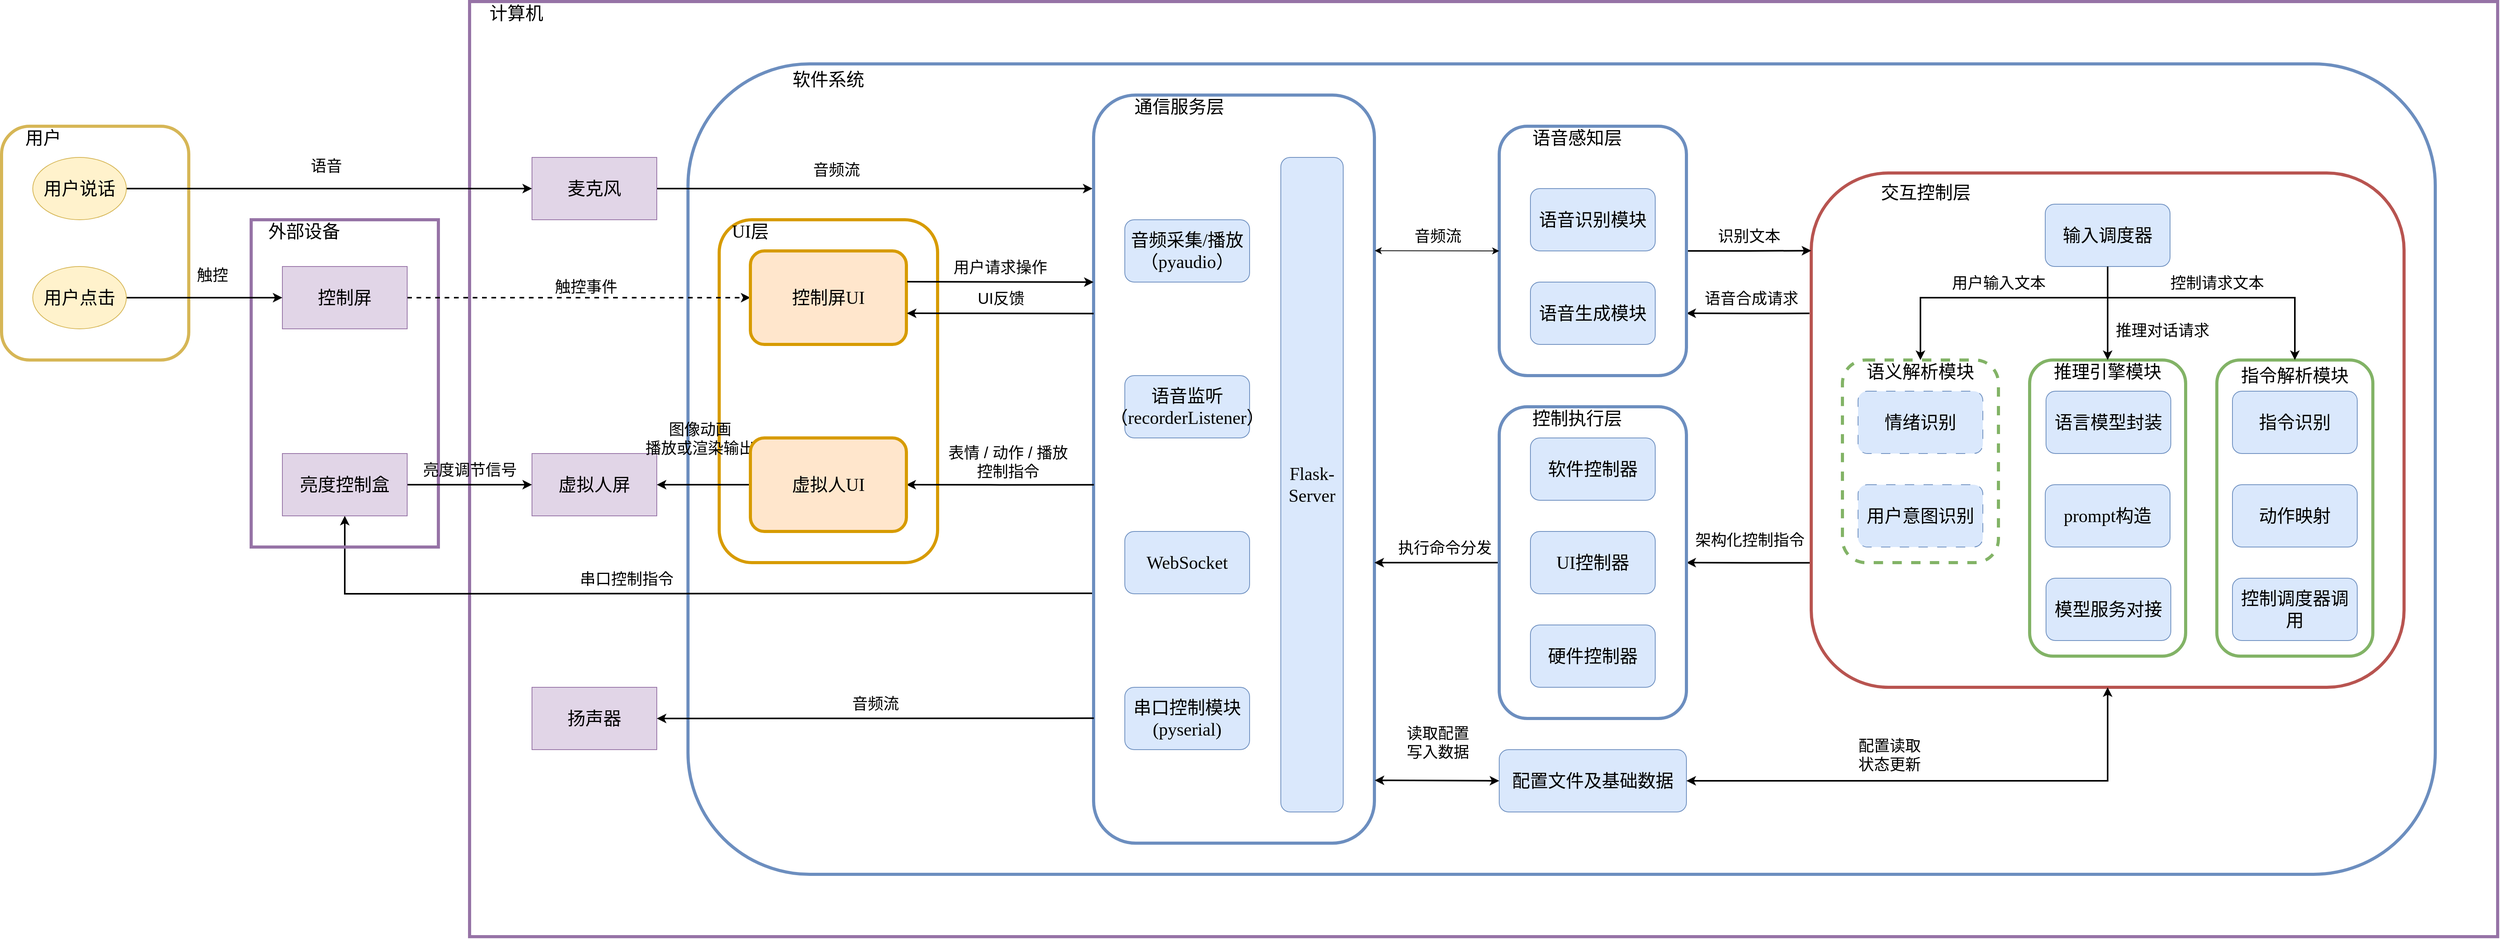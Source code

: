 <mxfile version="27.0.1">
  <diagram name="第 1 页" id="I95JbXtNGWgH5xwKB5yV">
    <mxGraphModel dx="5082" dy="1970" grid="1" gridSize="10" guides="1" tooltips="1" connect="1" arrows="1" fold="1" page="1" pageScale="1" pageWidth="827" pageHeight="1169" math="0" shadow="0">
      <root>
        <mxCell id="0" />
        <mxCell id="1" parent="0" />
        <mxCell id="fTQGhy_KuE080tfiFoKc-117" value="" style="rounded=0;whiteSpace=wrap;html=1;fillColor=none;strokeColor=#9673a6;strokeWidth=4;fontSize=23;fontFamily=Times New Roman;labelBackgroundColor=none;" parent="1" vertex="1">
          <mxGeometry x="-800" y="280" width="2600" height="1200" as="geometry" />
        </mxCell>
        <mxCell id="fTQGhy_KuE080tfiFoKc-110" value="" style="rounded=1;whiteSpace=wrap;html=1;fillColor=none;strokeColor=#6c8ebf;strokeWidth=4;fontSize=23;fontFamily=Times New Roman;labelBackgroundColor=none;" parent="1" vertex="1">
          <mxGeometry x="-520" y="360" width="2240" height="1040" as="geometry" />
        </mxCell>
        <mxCell id="sMUGGOTOOfTNRBkPoHL0-7" style="edgeStyle=orthogonalEdgeStyle;rounded=0;orthogonalLoop=1;jettySize=auto;html=1;exitX=0;exitY=0.758;exitDx=0;exitDy=0;entryX=1;entryY=0.5;entryDx=0;entryDy=0;strokeWidth=2;exitPerimeter=0;labelBackgroundColor=none;" edge="1" parent="1" source="fTQGhy_KuE080tfiFoKc-57" target="W1cWigIIP-MbPUgCHYr4-22">
          <mxGeometry relative="1" as="geometry" />
        </mxCell>
        <mxCell id="sMUGGOTOOfTNRBkPoHL0-14" value="架构化控制指令" style="edgeLabel;html=1;align=center;verticalAlign=middle;resizable=0;points=[];fontSize=20;labelBackgroundColor=none;" vertex="1" connectable="0" parent="sMUGGOTOOfTNRBkPoHL0-7">
          <mxGeometry x="0.211" y="-1" relative="1" as="geometry">
            <mxPoint x="17" y="-29" as="offset" />
          </mxGeometry>
        </mxCell>
        <mxCell id="sMUGGOTOOfTNRBkPoHL0-9" style="edgeStyle=orthogonalEdgeStyle;rounded=0;orthogonalLoop=1;jettySize=auto;html=1;exitX=-0.003;exitY=0.273;exitDx=0;exitDy=0;entryX=1;entryY=0.75;entryDx=0;entryDy=0;strokeWidth=2;exitPerimeter=0;labelBackgroundColor=none;" edge="1" parent="1" source="fTQGhy_KuE080tfiFoKc-57" target="W1cWigIIP-MbPUgCHYr4-67">
          <mxGeometry relative="1" as="geometry" />
        </mxCell>
        <mxCell id="sMUGGOTOOfTNRBkPoHL0-20" value="&lt;font style=&quot;font-size: 20px;&quot;&gt;语音合成请求&lt;/font&gt;" style="edgeLabel;html=1;align=center;verticalAlign=middle;resizable=0;points=[];labelBackgroundColor=none;" vertex="1" connectable="0" parent="sMUGGOTOOfTNRBkPoHL0-9">
          <mxGeometry x="-0.057" y="2" relative="1" as="geometry">
            <mxPoint y="-22" as="offset" />
          </mxGeometry>
        </mxCell>
        <mxCell id="fTQGhy_KuE080tfiFoKc-57" value="" style="rounded=1;whiteSpace=wrap;html=1;fillColor=none;strokeColor=#b85450;fontSize=23;strokeWidth=4;fontFamily=Times New Roman;labelBackgroundColor=none;" parent="1" vertex="1">
          <mxGeometry x="920" y="500" width="760" height="660" as="geometry" />
        </mxCell>
        <mxCell id="sMUGGOTOOfTNRBkPoHL0-8" style="edgeStyle=orthogonalEdgeStyle;rounded=0;orthogonalLoop=1;jettySize=auto;html=1;exitX=1;exitY=0.5;exitDx=0;exitDy=0;entryX=0;entryY=0.151;entryDx=0;entryDy=0;strokeWidth=2;entryPerimeter=0;labelBackgroundColor=none;" edge="1" parent="1" source="W1cWigIIP-MbPUgCHYr4-67" target="fTQGhy_KuE080tfiFoKc-57">
          <mxGeometry relative="1" as="geometry" />
        </mxCell>
        <mxCell id="sMUGGOTOOfTNRBkPoHL0-17" value="&lt;font style=&quot;font-size: 20px;&quot;&gt;识别文本&lt;/font&gt;" style="edgeLabel;html=1;align=center;verticalAlign=middle;resizable=0;points=[];labelBackgroundColor=none;" vertex="1" connectable="0" parent="sMUGGOTOOfTNRBkPoHL0-8">
          <mxGeometry x="-0.267" y="1" relative="1" as="geometry">
            <mxPoint x="21" y="-19" as="offset" />
          </mxGeometry>
        </mxCell>
        <mxCell id="W1cWigIIP-MbPUgCHYr4-67" value="" style="rounded=1;whiteSpace=wrap;html=1;fillColor=none;strokeColor=#6c8ebf;strokeWidth=4;fontSize=23;fontFamily=Times New Roman;labelBackgroundColor=none;" parent="1" vertex="1">
          <mxGeometry x="520" y="440" width="240" height="320" as="geometry" />
        </mxCell>
        <mxCell id="W1cWigIIP-MbPUgCHYr4-42" value="" style="rounded=1;whiteSpace=wrap;html=1;fillColor=none;strokeColor=#d79b00;strokeWidth=4;fontSize=23;fontFamily=Times New Roman;labelBackgroundColor=none;" parent="1" vertex="1">
          <mxGeometry x="-480" y="560" width="280" height="440" as="geometry" />
        </mxCell>
        <mxCell id="W1cWigIIP-MbPUgCHYr4-11" value="" style="rounded=1;whiteSpace=wrap;html=1;fillColor=none;strokeColor=#82b366;fontSize=23;strokeWidth=4;fontFamily=Times New Roman;labelBackgroundColor=none;" parent="1" vertex="1">
          <mxGeometry x="1200" y="740" width="200" height="380" as="geometry" />
        </mxCell>
        <mxCell id="xfih0z-EmHiZagL1sw-e-32" value="" style="rounded=1;whiteSpace=wrap;html=1;fillColor=none;strokeColor=#82b366;fontSize=23;strokeWidth=4;fontFamily=Times New Roman;labelBackgroundColor=none;" parent="1" vertex="1">
          <mxGeometry x="1440" y="740" width="200" height="380" as="geometry" />
        </mxCell>
        <mxCell id="fTQGhy_KuE080tfiFoKc-87" style="edgeStyle=orthogonalEdgeStyle;rounded=0;orthogonalLoop=1;jettySize=auto;html=1;entryX=0.5;entryY=1;entryDx=0;entryDy=0;fontSize=23;fontFamily=Times New Roman;strokeWidth=2;exitX=-0.003;exitY=0.666;exitDx=0;exitDy=0;exitPerimeter=0;labelBackgroundColor=none;" parent="1" source="fTQGhy_KuE080tfiFoKc-39" target="fTQGhy_KuE080tfiFoKc-36" edge="1">
          <mxGeometry relative="1" as="geometry">
            <Array as="points">
              <mxPoint x="-80" y="1039" />
              <mxPoint x="-880" y="1040" />
            </Array>
            <mxPoint x="-2" y="960" as="sourcePoint" />
          </mxGeometry>
        </mxCell>
        <mxCell id="sMUGGOTOOfTNRBkPoHL0-15" value="&lt;font style=&quot;font-size: 20px;&quot;&gt;串口控制指令&lt;/font&gt;" style="edgeLabel;html=1;align=center;verticalAlign=middle;resizable=0;points=[];labelBackgroundColor=none;" vertex="1" connectable="0" parent="fTQGhy_KuE080tfiFoKc-87">
          <mxGeometry x="0.0" y="-4" relative="1" as="geometry">
            <mxPoint x="-69" y="-16" as="offset" />
          </mxGeometry>
        </mxCell>
        <mxCell id="fTQGhy_KuE080tfiFoKc-39" value="" style="rounded=1;whiteSpace=wrap;html=1;fillColor=none;strokeColor=#6c8ebf;strokeWidth=4;fontSize=23;fontFamily=Times New Roman;labelBackgroundColor=none;" parent="1" vertex="1">
          <mxGeometry y="400" width="360" height="960" as="geometry" />
        </mxCell>
        <mxCell id="fTQGhy_KuE080tfiFoKc-53" value="" style="rounded=1;whiteSpace=wrap;html=1;fillColor=none;strokeColor=#82b366;fontSize=23;strokeWidth=4;fontFamily=Times New Roman;dashed=1;labelBackgroundColor=none;" parent="1" vertex="1">
          <mxGeometry x="960" y="740" width="200" height="260" as="geometry" />
        </mxCell>
        <mxCell id="fTQGhy_KuE080tfiFoKc-40" value="" style="rounded=1;whiteSpace=wrap;html=1;fillColor=none;strokeColor=#d6b656;strokeWidth=4;fontSize=23;fontFamily=Times New Roman;labelBackgroundColor=none;" parent="1" vertex="1">
          <mxGeometry x="-1400" y="440" width="240" height="300" as="geometry" />
        </mxCell>
        <mxCell id="fTQGhy_KuE080tfiFoKc-43" value="" style="rounded=0;whiteSpace=wrap;html=1;fillColor=none;strokeColor=#9673a6;strokeWidth=4;fontSize=23;fontFamily=Times New Roman;labelBackgroundColor=none;" parent="1" vertex="1">
          <mxGeometry x="-1080" y="560" width="240" height="420" as="geometry" />
        </mxCell>
        <mxCell id="fTQGhy_KuE080tfiFoKc-8" value="&lt;div&gt;&lt;font&gt;情绪识别&lt;/font&gt;&lt;/div&gt;" style="rounded=1;whiteSpace=wrap;html=1;fillColor=#dae8fc;strokeColor=#6c8ebf;dashed=1;dashPattern=12 12;fontSize=23;fontFamily=Times New Roman;labelBackgroundColor=none;" parent="1" vertex="1">
          <mxGeometry x="980" y="780" width="160" height="80" as="geometry" />
        </mxCell>
        <mxCell id="fTQGhy_KuE080tfiFoKc-14" value="指令识别" style="rounded=1;whiteSpace=wrap;html=1;fillColor=#dae8fc;strokeColor=#6c8ebf;fontSize=23;fontFamily=Times New Roman;labelBackgroundColor=none;" parent="1" vertex="1">
          <mxGeometry x="1460" y="780" width="160" height="80" as="geometry" />
        </mxCell>
        <mxCell id="fTQGhy_KuE080tfiFoKc-22" value="动作映射" style="rounded=1;whiteSpace=wrap;html=1;fillColor=#dae8fc;strokeColor=#6c8ebf;fontSize=23;fontFamily=Times New Roman;labelBackgroundColor=none;" parent="1" vertex="1">
          <mxGeometry x="1460" y="900" width="160" height="80" as="geometry" />
        </mxCell>
        <mxCell id="fTQGhy_KuE080tfiFoKc-29" value="&lt;span&gt;虚拟人屏&lt;/span&gt;" style="rounded=0;whiteSpace=wrap;html=1;fillColor=#e1d5e7;strokeColor=#9673a6;fontSize=23;fontFamily=Times New Roman;labelBackgroundColor=none;" parent="1" vertex="1">
          <mxGeometry x="-720" y="860" width="160" height="80" as="geometry" />
        </mxCell>
        <mxCell id="xfih0z-EmHiZagL1sw-e-7" style="edgeStyle=orthogonalEdgeStyle;rounded=0;orthogonalLoop=1;jettySize=auto;html=1;exitX=1;exitY=0.5;exitDx=0;exitDy=0;entryX=0;entryY=0.5;entryDx=0;entryDy=0;fontSize=23;fontFamily=Times New Roman;dashed=1;strokeWidth=2;labelBackgroundColor=none;" parent="1" source="fTQGhy_KuE080tfiFoKc-31" target="fTQGhy_KuE080tfiFoKc-80" edge="1">
          <mxGeometry relative="1" as="geometry">
            <Array as="points">
              <mxPoint x="-800" y="660" />
            </Array>
          </mxGeometry>
        </mxCell>
        <mxCell id="W1cWigIIP-MbPUgCHYr4-5" value="&lt;font style=&quot;font-size: 20px;&quot;&gt;触控事件&lt;/font&gt;" style="edgeLabel;html=1;align=center;verticalAlign=middle;resizable=0;points=[];fontSize=23;labelBackgroundColor=none;" parent="xfih0z-EmHiZagL1sw-e-7" vertex="1" connectable="0">
          <mxGeometry x="-0.146" y="1" relative="1" as="geometry">
            <mxPoint x="41" y="-14" as="offset" />
          </mxGeometry>
        </mxCell>
        <mxCell id="fTQGhy_KuE080tfiFoKc-31" value="控制屏" style="rounded=0;whiteSpace=wrap;html=1;fillColor=#e1d5e7;strokeColor=#9673a6;fontSize=23;fontFamily=Times New Roman;labelBackgroundColor=none;" parent="1" vertex="1">
          <mxGeometry x="-1040" y="620" width="160" height="80" as="geometry" />
        </mxCell>
        <mxCell id="W1cWigIIP-MbPUgCHYr4-1" style="edgeStyle=orthogonalEdgeStyle;rounded=0;orthogonalLoop=1;jettySize=auto;html=1;exitX=1;exitY=0.5;exitDx=0;exitDy=0;entryX=0;entryY=0.5;entryDx=0;entryDy=0;strokeWidth=2;fontSize=23;labelBackgroundColor=none;" parent="1" source="fTQGhy_KuE080tfiFoKc-36" target="fTQGhy_KuE080tfiFoKc-29" edge="1">
          <mxGeometry relative="1" as="geometry" />
        </mxCell>
        <mxCell id="sMUGGOTOOfTNRBkPoHL0-23" value="&lt;font style=&quot;font-size: 20px;&quot;&gt;亮度调节信号&lt;/font&gt;" style="edgeLabel;html=1;align=center;verticalAlign=middle;resizable=0;points=[];labelBackgroundColor=none;" vertex="1" connectable="0" parent="W1cWigIIP-MbPUgCHYr4-1">
          <mxGeometry x="-0.256" y="1" relative="1" as="geometry">
            <mxPoint x="20" y="-19" as="offset" />
          </mxGeometry>
        </mxCell>
        <mxCell id="fTQGhy_KuE080tfiFoKc-36" value="&lt;span&gt;亮度控制盒&lt;/span&gt;" style="rounded=0;whiteSpace=wrap;html=1;fillColor=#e1d5e7;strokeColor=#9673a6;fontSize=23;fontFamily=Times New Roman;labelBackgroundColor=none;" parent="1" vertex="1">
          <mxGeometry x="-1040" y="860" width="160" height="80" as="geometry" />
        </mxCell>
        <mxCell id="fTQGhy_KuE080tfiFoKc-58" style="edgeStyle=orthogonalEdgeStyle;rounded=0;orthogonalLoop=1;jettySize=auto;html=1;exitX=1;exitY=0.5;exitDx=0;exitDy=0;fontSize=23;fontFamily=Times New Roman;strokeWidth=2;entryX=-0.004;entryY=0.125;entryDx=0;entryDy=0;entryPerimeter=0;labelBackgroundColor=none;" parent="1" source="fTQGhy_KuE080tfiFoKc-45" target="fTQGhy_KuE080tfiFoKc-39" edge="1">
          <mxGeometry relative="1" as="geometry">
            <mxPoint x="40" y="400" as="targetPoint" />
            <Array as="points">
              <mxPoint x="-240" y="520" />
              <mxPoint x="-240" y="520" />
            </Array>
          </mxGeometry>
        </mxCell>
        <mxCell id="W1cWigIIP-MbPUgCHYr4-6" value="&lt;font style=&quot;font-size: 20px;&quot;&gt;音频流&lt;/font&gt;" style="edgeLabel;html=1;align=center;verticalAlign=middle;resizable=0;points=[];fontSize=23;labelBackgroundColor=none;" parent="fTQGhy_KuE080tfiFoKc-58" vertex="1" connectable="0">
          <mxGeometry x="-0.327" y="2" relative="1" as="geometry">
            <mxPoint x="42" y="-23" as="offset" />
          </mxGeometry>
        </mxCell>
        <mxCell id="fTQGhy_KuE080tfiFoKc-45" value="&lt;font&gt;麦克风&lt;/font&gt;" style="rounded=0;whiteSpace=wrap;html=1;fillColor=#e1d5e7;strokeColor=#9673a6;fontSize=23;fontFamily=Times New Roman;labelBackgroundColor=none;" parent="1" vertex="1">
          <mxGeometry x="-720" y="480" width="160" height="80" as="geometry" />
        </mxCell>
        <mxCell id="fTQGhy_KuE080tfiFoKc-47" value="&lt;font&gt;扬声器&lt;/font&gt;" style="rounded=0;whiteSpace=wrap;html=1;fillColor=#e1d5e7;strokeColor=#9673a6;fontSize=23;fontFamily=Times New Roman;labelBackgroundColor=none;" parent="1" vertex="1">
          <mxGeometry x="-720" y="1160" width="160" height="80" as="geometry" />
        </mxCell>
        <mxCell id="fTQGhy_KuE080tfiFoKc-51" style="edgeStyle=orthogonalEdgeStyle;rounded=0;orthogonalLoop=1;jettySize=auto;html=1;exitX=1;exitY=0.5;exitDx=0;exitDy=0;fontSize=23;entryX=0;entryY=0.5;entryDx=0;entryDy=0;fontFamily=Times New Roman;strokeWidth=2;labelBackgroundColor=none;" parent="1" source="fTQGhy_KuE080tfiFoKc-48" target="fTQGhy_KuE080tfiFoKc-31" edge="1">
          <mxGeometry relative="1" as="geometry">
            <Array as="points">
              <mxPoint x="-1240" y="660" />
            </Array>
            <mxPoint x="-1230" y="1000" as="targetPoint" />
          </mxGeometry>
        </mxCell>
        <mxCell id="W1cWigIIP-MbPUgCHYr4-3" value="&lt;font style=&quot;font-size: 20px;&quot;&gt;触控&lt;/font&gt;" style="edgeLabel;html=1;align=center;verticalAlign=middle;resizable=0;points=[];fontSize=23;labelBackgroundColor=none;" parent="fTQGhy_KuE080tfiFoKc-51" vertex="1" connectable="0">
          <mxGeometry x="0.05" y="-4" relative="1" as="geometry">
            <mxPoint x="5" y="-34" as="offset" />
          </mxGeometry>
        </mxCell>
        <mxCell id="fTQGhy_KuE080tfiFoKc-48" value="&lt;span&gt;用户点击&lt;/span&gt;" style="ellipse;whiteSpace=wrap;html=1;fillColor=#fff2cc;strokeColor=#d6b656;fontSize=23;fontFamily=Times New Roman;labelBackgroundColor=none;" parent="1" vertex="1">
          <mxGeometry x="-1360" y="620" width="120" height="80" as="geometry" />
        </mxCell>
        <mxCell id="fTQGhy_KuE080tfiFoKc-50" style="edgeStyle=orthogonalEdgeStyle;rounded=0;orthogonalLoop=1;jettySize=auto;html=1;exitX=1;exitY=0.5;exitDx=0;exitDy=0;entryX=0;entryY=0.5;entryDx=0;entryDy=0;fontSize=23;fontFamily=Times New Roman;strokeWidth=2;labelBackgroundColor=none;" parent="1" source="fTQGhy_KuE080tfiFoKc-49" target="fTQGhy_KuE080tfiFoKc-45" edge="1">
          <mxGeometry relative="1" as="geometry">
            <Array as="points">
              <mxPoint x="-840" y="520" />
            </Array>
          </mxGeometry>
        </mxCell>
        <mxCell id="W1cWigIIP-MbPUgCHYr4-2" value="&lt;font style=&quot;font-size: 20px;&quot;&gt;语音&lt;/font&gt;" style="edgeLabel;html=1;align=center;verticalAlign=middle;resizable=0;points=[];fontSize=23;rotation=0;labelBackgroundColor=none;" parent="fTQGhy_KuE080tfiFoKc-50" vertex="1" connectable="0">
          <mxGeometry x="-0.084" y="-2" relative="1" as="geometry">
            <mxPoint x="18" y="-32" as="offset" />
          </mxGeometry>
        </mxCell>
        <mxCell id="fTQGhy_KuE080tfiFoKc-49" value="&lt;span&gt;用户说话&lt;/span&gt;" style="ellipse;whiteSpace=wrap;html=1;fillColor=#fff2cc;strokeColor=#d6b656;fontSize=23;fontFamily=Times New Roman;labelBackgroundColor=none;" parent="1" vertex="1">
          <mxGeometry x="-1360" y="480" width="120" height="80" as="geometry" />
        </mxCell>
        <mxCell id="fTQGhy_KuE080tfiFoKc-65" value="配置文件及基础数据" style="rounded=1;whiteSpace=wrap;html=1;fillColor=#dae8fc;strokeColor=#6c8ebf;fontSize=23;fontFamily=Times New Roman;labelBackgroundColor=none;" parent="1" vertex="1">
          <mxGeometry x="520" y="1240" width="240" height="80" as="geometry" />
        </mxCell>
        <mxCell id="fTQGhy_KuE080tfiFoKc-69" value="&lt;font&gt;WebSocket&lt;/font&gt;" style="rounded=1;whiteSpace=wrap;html=1;fillColor=#dae8fc;strokeColor=#6c8ebf;fontSize=23;fontFamily=Times New Roman;labelBackgroundColor=none;" parent="1" vertex="1">
          <mxGeometry x="40" y="960" width="160" height="80" as="geometry" />
        </mxCell>
        <mxCell id="fTQGhy_KuE080tfiFoKc-76" value="通信服务层" style="text;html=1;align=center;verticalAlign=middle;whiteSpace=wrap;rounded=0;fontSize=23;fontFamily=Times New Roman;labelBackgroundColor=none;" parent="1" vertex="1">
          <mxGeometry x="40" y="400" width="140" height="30" as="geometry" />
        </mxCell>
        <mxCell id="fTQGhy_KuE080tfiFoKc-78" value="&lt;font&gt;交互控制层&lt;/font&gt;" style="text;html=1;align=center;verticalAlign=middle;whiteSpace=wrap;rounded=0;fontSize=23;fontFamily=Times New Roman;labelBackgroundColor=none;" parent="1" vertex="1">
          <mxGeometry x="987" y="510" width="160" height="30" as="geometry" />
        </mxCell>
        <mxCell id="fTQGhy_KuE080tfiFoKc-79" value="&lt;span&gt;Flask-Server&lt;/span&gt;" style="rounded=1;whiteSpace=wrap;html=1;fillColor=#dae8fc;strokeColor=#6c8ebf;fontSize=23;fontFamily=Times New Roman;labelBackgroundColor=none;" parent="1" vertex="1">
          <mxGeometry x="240" y="480" width="80" height="840" as="geometry" />
        </mxCell>
        <mxCell id="fTQGhy_KuE080tfiFoKc-80" value="控制屏UI" style="rounded=1;whiteSpace=wrap;html=1;fillColor=#ffe6cc;strokeColor=#d79b00;strokeWidth=4;fontSize=23;fontFamily=Times New Roman;labelBackgroundColor=none;" parent="1" vertex="1">
          <mxGeometry x="-440" y="600" width="200" height="120" as="geometry" />
        </mxCell>
        <mxCell id="fTQGhy_KuE080tfiFoKc-93" value="&lt;font&gt;外部设备&lt;/font&gt;" style="text;html=1;align=center;verticalAlign=middle;whiteSpace=wrap;rounded=0;fontSize=23;fontFamily=Times New Roman;labelBackgroundColor=none;" parent="1" vertex="1">
          <mxGeometry x="-1060" y="560" width="96" height="30" as="geometry" />
        </mxCell>
        <mxCell id="fTQGhy_KuE080tfiFoKc-95" value="控制调度器调用" style="rounded=1;whiteSpace=wrap;html=1;fillColor=#dae8fc;strokeColor=#6c8ebf;fontSize=23;fontFamily=Times New Roman;labelBackgroundColor=none;" parent="1" vertex="1">
          <mxGeometry x="1460" y="1020" width="160" height="80" as="geometry" />
        </mxCell>
        <mxCell id="fTQGhy_KuE080tfiFoKc-111" value="&lt;font&gt;软件系统&lt;/font&gt;" style="text;html=1;align=center;verticalAlign=middle;whiteSpace=wrap;rounded=0;fontSize=23;fontFamily=Times New Roman;labelBackgroundColor=none;" parent="1" vertex="1">
          <mxGeometry x="-400" y="360" width="120" height="40" as="geometry" />
        </mxCell>
        <mxCell id="fTQGhy_KuE080tfiFoKc-114" value="" style="edgeStyle=orthogonalEdgeStyle;rounded=0;orthogonalLoop=1;jettySize=auto;html=1;entryX=1;entryY=0.5;entryDx=0;entryDy=0;fontSize=23;fontFamily=Times New Roman;strokeWidth=2;exitX=0.001;exitY=0.521;exitDx=0;exitDy=0;exitPerimeter=0;labelBackgroundColor=none;" parent="1" source="fTQGhy_KuE080tfiFoKc-39" target="fTQGhy_KuE080tfiFoKc-113" edge="1">
          <mxGeometry relative="1" as="geometry">
            <mxPoint x="-70" y="850" as="sourcePoint" />
            <mxPoint x="3020" y="510" as="targetPoint" />
            <Array as="points" />
          </mxGeometry>
        </mxCell>
        <mxCell id="W1cWigIIP-MbPUgCHYr4-57" value="&lt;font style=&quot;font-size: 20px;&quot;&gt;表情 / 动作 / 播放&lt;/font&gt;&lt;div&gt;&lt;font style=&quot;font-size: 20px;&quot;&gt;控制指令&lt;/font&gt;&lt;/div&gt;" style="edgeLabel;html=1;align=center;verticalAlign=middle;resizable=0;points=[];labelBackgroundColor=none;" parent="fTQGhy_KuE080tfiFoKc-114" vertex="1" connectable="0">
          <mxGeometry x="-0.258" relative="1" as="geometry">
            <mxPoint x="-22" y="-30" as="offset" />
          </mxGeometry>
        </mxCell>
        <mxCell id="fTQGhy_KuE080tfiFoKc-116" style="edgeStyle=orthogonalEdgeStyle;rounded=0;orthogonalLoop=1;jettySize=auto;html=1;exitX=0;exitY=0.5;exitDx=0;exitDy=0;entryX=1;entryY=0.5;entryDx=0;entryDy=0;fontSize=23;fontFamily=Times New Roman;strokeWidth=2;labelBackgroundColor=none;" parent="1" source="fTQGhy_KuE080tfiFoKc-113" target="fTQGhy_KuE080tfiFoKc-29" edge="1">
          <mxGeometry relative="1" as="geometry">
            <Array as="points">
              <mxPoint x="-510" y="900" />
              <mxPoint x="-510" y="900" />
            </Array>
            <mxPoint x="740" y="1249" as="sourcePoint" />
            <mxPoint x="740" y="1360.0" as="targetPoint" />
          </mxGeometry>
        </mxCell>
        <mxCell id="sMUGGOTOOfTNRBkPoHL0-22" value="&lt;font style=&quot;font-size: 20px;&quot;&gt;图像动画&lt;/font&gt;&lt;div&gt;&lt;font style=&quot;font-size: 20px;&quot;&gt;播放或渲染输出&lt;/font&gt;&lt;/div&gt;" style="edgeLabel;html=1;align=center;verticalAlign=middle;resizable=0;points=[];labelBackgroundColor=none;" vertex="1" connectable="0" parent="fTQGhy_KuE080tfiFoKc-116">
          <mxGeometry x="0.071" y="-5" relative="1" as="geometry">
            <mxPoint x="-1" y="-55" as="offset" />
          </mxGeometry>
        </mxCell>
        <mxCell id="fTQGhy_KuE080tfiFoKc-113" value="虚拟人UI" style="rounded=1;whiteSpace=wrap;html=1;fillColor=#ffe6cc;strokeColor=#d79b00;strokeWidth=4;fontSize=23;fontFamily=Times New Roman;labelBackgroundColor=none;" parent="1" vertex="1">
          <mxGeometry x="-440" y="840" width="200" height="120" as="geometry" />
        </mxCell>
        <mxCell id="fTQGhy_KuE080tfiFoKc-118" value="&lt;font&gt;计算机&lt;/font&gt;" style="text;html=1;align=center;verticalAlign=middle;whiteSpace=wrap;rounded=0;fontSize=23;fontFamily=Times New Roman;labelBackgroundColor=none;" parent="1" vertex="1">
          <mxGeometry x="-800" y="280" width="120" height="30" as="geometry" />
        </mxCell>
        <mxCell id="xfih0z-EmHiZagL1sw-e-8" value="&lt;font&gt;用户&lt;/font&gt;" style="text;html=1;align=center;verticalAlign=middle;whiteSpace=wrap;rounded=0;fontSize=23;fontFamily=Times New Roman;labelBackgroundColor=none;" parent="1" vertex="1">
          <mxGeometry x="-1400" y="440" width="107" height="30" as="geometry" />
        </mxCell>
        <mxCell id="xfih0z-EmHiZagL1sw-e-38" value="指令解析模块" style="text;html=1;align=center;verticalAlign=middle;whiteSpace=wrap;rounded=0;fontSize=23;fontFamily=Times New Roman;labelBackgroundColor=none;" parent="1" vertex="1">
          <mxGeometry x="1460" y="745" width="160" height="30" as="geometry" />
        </mxCell>
        <mxCell id="xfih0z-EmHiZagL1sw-e-39" value="推理引擎模块" style="text;html=1;align=center;verticalAlign=middle;whiteSpace=wrap;rounded=0;fontSize=23;fontFamily=Times New Roman;labelBackgroundColor=none;" parent="1" vertex="1">
          <mxGeometry x="1220" y="740" width="160" height="30" as="geometry" />
        </mxCell>
        <mxCell id="W1cWigIIP-MbPUgCHYr4-9" value="&lt;font&gt;语音识别模块&lt;/font&gt;" style="rounded=1;whiteSpace=wrap;html=1;fillColor=#dae8fc;strokeColor=#6c8ebf;fontSize=23;fontFamily=Times New Roman;labelBackgroundColor=none;" parent="1" vertex="1">
          <mxGeometry x="560" y="520" width="160" height="80" as="geometry" />
        </mxCell>
        <mxCell id="W1cWigIIP-MbPUgCHYr4-64" style="edgeStyle=orthogonalEdgeStyle;rounded=0;orthogonalLoop=1;jettySize=auto;html=1;entryX=1;entryY=0.5;entryDx=0;entryDy=0;strokeWidth=2;exitX=0.001;exitY=0.833;exitDx=0;exitDy=0;exitPerimeter=0;labelBackgroundColor=none;" parent="1" source="fTQGhy_KuE080tfiFoKc-39" target="fTQGhy_KuE080tfiFoKc-47" edge="1">
          <mxGeometry relative="1" as="geometry">
            <mxPoint x="-30" y="1220" as="sourcePoint" />
            <Array as="points">
              <mxPoint x="-50" y="1200" />
              <mxPoint x="-50" y="1200" />
            </Array>
          </mxGeometry>
        </mxCell>
        <mxCell id="sMUGGOTOOfTNRBkPoHL0-16" value="&lt;span style=&quot;font-size: 20px;&quot;&gt;音频流&lt;/span&gt;" style="edgeLabel;html=1;align=center;verticalAlign=middle;resizable=0;points=[];labelBackgroundColor=none;" vertex="1" connectable="0" parent="W1cWigIIP-MbPUgCHYr4-64">
          <mxGeometry x="0.276" y="-3" relative="1" as="geometry">
            <mxPoint x="77" y="-17" as="offset" />
          </mxGeometry>
        </mxCell>
        <mxCell id="W1cWigIIP-MbPUgCHYr4-10" value="&lt;font&gt;语音生成模块&lt;/font&gt;" style="rounded=1;whiteSpace=wrap;html=1;fillColor=#dae8fc;strokeColor=#6c8ebf;fontSize=23;fontFamily=Times New Roman;labelBackgroundColor=none;" parent="1" vertex="1">
          <mxGeometry x="560" y="640" width="160" height="80" as="geometry" />
        </mxCell>
        <mxCell id="sMUGGOTOOfTNRBkPoHL0-2" style="edgeStyle=orthogonalEdgeStyle;rounded=0;orthogonalLoop=1;jettySize=auto;html=1;exitX=0.5;exitY=1;exitDx=0;exitDy=0;entryX=0.5;entryY=0;entryDx=0;entryDy=0;strokeWidth=2;labelBackgroundColor=none;" edge="1" parent="1" source="W1cWigIIP-MbPUgCHYr4-13" target="xfih0z-EmHiZagL1sw-e-32">
          <mxGeometry relative="1" as="geometry">
            <mxPoint x="1660" y="700" as="targetPoint" />
            <Array as="points">
              <mxPoint x="1300" y="620" />
              <mxPoint x="1300" y="660" />
              <mxPoint x="1540" y="660" />
            </Array>
          </mxGeometry>
        </mxCell>
        <mxCell id="sMUGGOTOOfTNRBkPoHL0-19" value="&lt;font style=&quot;font-size: 20px;&quot;&gt;控制请求文本&lt;/font&gt;" style="edgeLabel;html=1;align=center;verticalAlign=middle;resizable=0;points=[];labelBackgroundColor=none;" vertex="1" connectable="0" parent="sMUGGOTOOfTNRBkPoHL0-2">
          <mxGeometry x="-0.024" relative="1" as="geometry">
            <mxPoint x="4" y="-20" as="offset" />
          </mxGeometry>
        </mxCell>
        <mxCell id="sMUGGOTOOfTNRBkPoHL0-6" style="edgeStyle=orthogonalEdgeStyle;rounded=0;orthogonalLoop=1;jettySize=auto;html=1;exitX=0.5;exitY=1;exitDx=0;exitDy=0;entryX=0.5;entryY=0;entryDx=0;entryDy=0;strokeWidth=2;labelBackgroundColor=none;" edge="1" parent="1" source="W1cWigIIP-MbPUgCHYr4-13" target="fTQGhy_KuE080tfiFoKc-53">
          <mxGeometry relative="1" as="geometry">
            <mxPoint x="1040" y="700" as="targetPoint" />
            <Array as="points">
              <mxPoint x="1300" y="620" />
              <mxPoint x="1300" y="660" />
              <mxPoint x="1060" y="660" />
            </Array>
          </mxGeometry>
        </mxCell>
        <mxCell id="sMUGGOTOOfTNRBkPoHL0-18" value="&lt;font style=&quot;font-size: 20px;&quot;&gt;用户输入文本&lt;/font&gt;" style="edgeLabel;html=1;align=center;verticalAlign=middle;resizable=0;points=[];labelBackgroundColor=none;" vertex="1" connectable="0" parent="sMUGGOTOOfTNRBkPoHL0-6">
          <mxGeometry x="0.169" relative="1" as="geometry">
            <mxPoint x="30" y="-20" as="offset" />
          </mxGeometry>
        </mxCell>
        <mxCell id="W1cWigIIP-MbPUgCHYr4-13" value="输入调度器" style="rounded=1;whiteSpace=wrap;html=1;fillColor=#dae8fc;strokeColor=#6c8ebf;fontSize=23;fontFamily=Times New Roman;labelBackgroundColor=none;" parent="1" vertex="1">
          <mxGeometry x="1220" y="540" width="160" height="80" as="geometry" />
        </mxCell>
        <mxCell id="W1cWigIIP-MbPUgCHYr4-15" value="语言模型封装" style="rounded=1;whiteSpace=wrap;html=1;fillColor=#dae8fc;strokeColor=#6c8ebf;fontSize=23;fontFamily=Times New Roman;labelBackgroundColor=none;" parent="1" vertex="1">
          <mxGeometry x="1221" y="780" width="160" height="80" as="geometry" />
        </mxCell>
        <mxCell id="W1cWigIIP-MbPUgCHYr4-16" value="prompt构造" style="rounded=1;whiteSpace=wrap;html=1;fillColor=#dae8fc;strokeColor=#6c8ebf;fontSize=23;fontFamily=Times New Roman;labelBackgroundColor=none;" parent="1" vertex="1">
          <mxGeometry x="1220" y="900" width="160" height="80" as="geometry" />
        </mxCell>
        <mxCell id="W1cWigIIP-MbPUgCHYr4-17" value="模型服务对接" style="rounded=1;whiteSpace=wrap;html=1;fillColor=#dae8fc;strokeColor=#6c8ebf;fontSize=23;fontFamily=Times New Roman;labelBackgroundColor=none;" parent="1" vertex="1">
          <mxGeometry x="1221" y="1020" width="160" height="80" as="geometry" />
        </mxCell>
        <mxCell id="W1cWigIIP-MbPUgCHYr4-18" value="语义解析模块" style="text;html=1;align=center;verticalAlign=middle;whiteSpace=wrap;rounded=0;fontSize=23;fontFamily=Times New Roman;labelBackgroundColor=none;" parent="1" vertex="1">
          <mxGeometry x="980" y="740" width="160" height="30" as="geometry" />
        </mxCell>
        <mxCell id="W1cWigIIP-MbPUgCHYr4-27" style="edgeStyle=orthogonalEdgeStyle;rounded=0;orthogonalLoop=1;jettySize=auto;html=1;exitX=0.5;exitY=1;exitDx=0;exitDy=0;strokeWidth=2;fontSize=23;entryX=0.5;entryY=0;entryDx=0;entryDy=0;labelBackgroundColor=none;" parent="1" source="W1cWigIIP-MbPUgCHYr4-13" target="W1cWigIIP-MbPUgCHYr4-11" edge="1">
          <mxGeometry relative="1" as="geometry">
            <Array as="points">
              <mxPoint x="1300" y="620" />
              <mxPoint x="1300" y="680" />
              <mxPoint x="1301" y="680" />
            </Array>
            <mxPoint x="1300" y="780" as="sourcePoint" />
            <mxPoint x="770" y="1300" as="targetPoint" />
          </mxGeometry>
        </mxCell>
        <mxCell id="W1cWigIIP-MbPUgCHYr4-48" value="&lt;font style=&quot;font-size: 20px;&quot;&gt;推理对话请求&lt;/font&gt;" style="edgeLabel;html=1;align=center;verticalAlign=middle;resizable=0;points=[];labelBackgroundColor=none;" parent="W1cWigIIP-MbPUgCHYr4-27" vertex="1" connectable="0">
          <mxGeometry x="-0.129" y="-2" relative="1" as="geometry">
            <mxPoint x="72" y="28" as="offset" />
          </mxGeometry>
        </mxCell>
        <mxCell id="W1cWigIIP-MbPUgCHYr4-20" value="&lt;div&gt;&lt;font&gt;用户意图识别&lt;/font&gt;&lt;/div&gt;" style="rounded=1;whiteSpace=wrap;html=1;fillColor=#dae8fc;strokeColor=#6c8ebf;dashed=1;dashPattern=12 12;fontSize=23;fontFamily=Times New Roman;labelBackgroundColor=none;" parent="1" vertex="1">
          <mxGeometry x="980" y="900" width="160" height="80" as="geometry" />
        </mxCell>
        <mxCell id="sMUGGOTOOfTNRBkPoHL0-10" style="edgeStyle=orthogonalEdgeStyle;rounded=0;orthogonalLoop=1;jettySize=auto;html=1;exitX=0;exitY=0.5;exitDx=0;exitDy=0;entryX=1;entryY=0.625;entryDx=0;entryDy=0;entryPerimeter=0;strokeWidth=2;labelBackgroundColor=none;" edge="1" parent="1" source="W1cWigIIP-MbPUgCHYr4-22" target="fTQGhy_KuE080tfiFoKc-39">
          <mxGeometry relative="1" as="geometry">
            <mxPoint x="440" y="1030" as="targetPoint" />
            <Array as="points" />
          </mxGeometry>
        </mxCell>
        <mxCell id="sMUGGOTOOfTNRBkPoHL0-21" value="&lt;font style=&quot;font-size: 20px;&quot;&gt;执行命令分发&lt;/font&gt;" style="edgeLabel;html=1;align=center;verticalAlign=middle;resizable=0;points=[];labelBackgroundColor=none;" vertex="1" connectable="0" parent="sMUGGOTOOfTNRBkPoHL0-10">
          <mxGeometry x="0.037" relative="1" as="geometry">
            <mxPoint x="13" y="-20" as="offset" />
          </mxGeometry>
        </mxCell>
        <mxCell id="W1cWigIIP-MbPUgCHYr4-22" value="" style="rounded=1;whiteSpace=wrap;html=1;fillColor=none;strokeColor=#6c8ebf;fontSize=23;strokeWidth=4;fontFamily=Times New Roman;labelBackgroundColor=none;" parent="1" vertex="1">
          <mxGeometry x="520" y="800" width="240" height="400" as="geometry" />
        </mxCell>
        <mxCell id="W1cWigIIP-MbPUgCHYr4-23" value="控制执行层" style="text;html=1;align=center;verticalAlign=middle;whiteSpace=wrap;rounded=0;fontSize=23;fontFamily=Times New Roman;labelBackgroundColor=none;" parent="1" vertex="1">
          <mxGeometry x="540" y="800" width="160" height="30" as="geometry" />
        </mxCell>
        <mxCell id="W1cWigIIP-MbPUgCHYr4-24" value="软件控制器" style="rounded=1;whiteSpace=wrap;html=1;fillColor=#dae8fc;strokeColor=#6c8ebf;fontSize=23;fontFamily=Times New Roman;labelBackgroundColor=none;" parent="1" vertex="1">
          <mxGeometry x="560" y="840" width="160" height="80" as="geometry" />
        </mxCell>
        <mxCell id="W1cWigIIP-MbPUgCHYr4-25" value="UI控制器" style="rounded=1;whiteSpace=wrap;html=1;fillColor=#dae8fc;strokeColor=#6c8ebf;fontSize=23;fontFamily=Times New Roman;labelBackgroundColor=none;" parent="1" vertex="1">
          <mxGeometry x="560" y="960" width="160" height="80" as="geometry" />
        </mxCell>
        <mxCell id="W1cWigIIP-MbPUgCHYr4-26" value="硬件控制器" style="rounded=1;whiteSpace=wrap;html=1;fillColor=#dae8fc;strokeColor=#6c8ebf;fontSize=23;fontFamily=Times New Roman;labelBackgroundColor=none;" parent="1" vertex="1">
          <mxGeometry x="560" y="1080" width="160" height="80" as="geometry" />
        </mxCell>
        <mxCell id="W1cWigIIP-MbPUgCHYr4-43" value="UI层" style="text;html=1;align=center;verticalAlign=middle;whiteSpace=wrap;rounded=0;fontSize=23;fontFamily=Times New Roman;labelBackgroundColor=none;" parent="1" vertex="1">
          <mxGeometry x="-480" y="560" width="80" height="30" as="geometry" />
        </mxCell>
        <mxCell id="W1cWigIIP-MbPUgCHYr4-44" value="" style="endArrow=classic;html=1;rounded=0;exitX=1.005;exitY=0.329;exitDx=0;exitDy=0;entryX=0;entryY=0.25;entryDx=0;entryDy=0;strokeWidth=2;exitPerimeter=0;labelBackgroundColor=none;" parent="1" source="fTQGhy_KuE080tfiFoKc-80" target="fTQGhy_KuE080tfiFoKc-39" edge="1">
          <mxGeometry width="50" height="50" relative="1" as="geometry">
            <mxPoint x="1650" y="990" as="sourcePoint" />
            <mxPoint x="1700" y="940" as="targetPoint" />
          </mxGeometry>
        </mxCell>
        <mxCell id="W1cWigIIP-MbPUgCHYr4-46" value="&lt;font style=&quot;font-size: 20px;&quot;&gt;用户请求操作&lt;/font&gt;" style="edgeLabel;html=1;align=center;verticalAlign=middle;resizable=0;points=[];fontSize=23;labelBackgroundColor=none;" parent="W1cWigIIP-MbPUgCHYr4-44" vertex="1" connectable="0">
          <mxGeometry x="0.086" relative="1" as="geometry">
            <mxPoint x="-11" y="-20" as="offset" />
          </mxGeometry>
        </mxCell>
        <mxCell id="W1cWigIIP-MbPUgCHYr4-45" value="" style="endArrow=classic;html=1;rounded=0;strokeWidth=2;entryX=1.003;entryY=0.667;entryDx=0;entryDy=0;entryPerimeter=0;exitX=0;exitY=0.292;exitDx=0;exitDy=0;exitPerimeter=0;labelBackgroundColor=none;" parent="1" source="fTQGhy_KuE080tfiFoKc-39" target="fTQGhy_KuE080tfiFoKc-80" edge="1">
          <mxGeometry width="50" height="50" relative="1" as="geometry">
            <mxPoint x="-50" y="730" as="sourcePoint" />
            <mxPoint x="-180" y="740" as="targetPoint" />
          </mxGeometry>
        </mxCell>
        <mxCell id="W1cWigIIP-MbPUgCHYr4-56" value="&lt;font style=&quot;font-size: 20px;&quot;&gt;UI反馈&lt;/font&gt;" style="edgeLabel;html=1;align=center;verticalAlign=middle;resizable=0;points=[];labelBackgroundColor=none;" parent="W1cWigIIP-MbPUgCHYr4-45" vertex="1" connectable="0">
          <mxGeometry x="0.067" y="1" relative="1" as="geometry">
            <mxPoint x="8" y="-21" as="offset" />
          </mxGeometry>
        </mxCell>
        <mxCell id="W1cWigIIP-MbPUgCHYr4-50" value="" style="endArrow=classic;startArrow=classic;html=1;rounded=0;entryX=1;entryY=0.5;entryDx=0;entryDy=0;exitX=0.5;exitY=1;exitDx=0;exitDy=0;strokeWidth=2;labelBackgroundColor=none;" parent="1" source="fTQGhy_KuE080tfiFoKc-57" target="fTQGhy_KuE080tfiFoKc-65" edge="1">
          <mxGeometry width="50" height="50" relative="1" as="geometry">
            <mxPoint x="1090" y="1270" as="sourcePoint" />
            <mxPoint x="2780" y="560" as="targetPoint" />
            <Array as="points">
              <mxPoint x="1300" y="1280" />
            </Array>
          </mxGeometry>
        </mxCell>
        <mxCell id="W1cWigIIP-MbPUgCHYr4-51" value="&lt;span style=&quot;font-size: 20px;&quot;&gt;配置读取&lt;/span&gt;&lt;div&gt;&lt;span style=&quot;font-size: 20px;&quot;&gt;状态更新&lt;/span&gt;&lt;/div&gt;" style="edgeLabel;html=1;align=center;verticalAlign=middle;resizable=0;points=[];labelBackgroundColor=none;" parent="W1cWigIIP-MbPUgCHYr4-50" vertex="1" connectable="0">
          <mxGeometry x="0.145" y="3" relative="1" as="geometry">
            <mxPoint x="-22" y="-37" as="offset" />
          </mxGeometry>
        </mxCell>
        <mxCell id="W1cWigIIP-MbPUgCHYr4-59" value="串口控制模块&lt;div&gt;(pyserial)&lt;/div&gt;" style="rounded=1;whiteSpace=wrap;html=1;fillColor=#dae8fc;strokeColor=#6c8ebf;fontSize=23;fontFamily=Times New Roman;labelBackgroundColor=none;" parent="1" vertex="1">
          <mxGeometry x="40" y="1160" width="160" height="80" as="geometry" />
        </mxCell>
        <mxCell id="W1cWigIIP-MbPUgCHYr4-65" value="&lt;span&gt;音频采集/播放&lt;/span&gt;&lt;div&gt;&lt;span&gt;（pyaudio）&lt;/span&gt;&lt;/div&gt;" style="rounded=1;whiteSpace=wrap;html=1;fillColor=#dae8fc;strokeColor=#6c8ebf;fontSize=23;fontFamily=Times New Roman;labelBackgroundColor=none;" parent="1" vertex="1">
          <mxGeometry x="40" y="560" width="160" height="80" as="geometry" />
        </mxCell>
        <mxCell id="W1cWigIIP-MbPUgCHYr4-66" value="&lt;span&gt;语音监听&lt;/span&gt;&lt;div&gt;&lt;span&gt;（recorderListener）&lt;/span&gt;&lt;/div&gt;" style="rounded=1;whiteSpace=wrap;html=1;fillColor=#dae8fc;strokeColor=#6c8ebf;fontSize=23;fontFamily=Times New Roman;labelBackgroundColor=none;" parent="1" vertex="1">
          <mxGeometry x="40" y="760" width="160" height="80" as="geometry" />
        </mxCell>
        <mxCell id="W1cWigIIP-MbPUgCHYr4-68" value="语音感知层" style="text;html=1;align=center;verticalAlign=middle;whiteSpace=wrap;rounded=0;fontSize=23;fontFamily=Times New Roman;labelBackgroundColor=none;" parent="1" vertex="1">
          <mxGeometry x="540" y="440" width="160" height="30" as="geometry" />
        </mxCell>
        <mxCell id="sMUGGOTOOfTNRBkPoHL0-12" value="" style="endArrow=classic;startArrow=classic;html=1;rounded=0;exitX=0;exitY=0.5;exitDx=0;exitDy=0;entryX=1.001;entryY=0.916;entryDx=0;entryDy=0;entryPerimeter=0;strokeWidth=2;labelBackgroundColor=none;" edge="1" parent="1" source="fTQGhy_KuE080tfiFoKc-65" target="fTQGhy_KuE080tfiFoKc-39">
          <mxGeometry width="50" height="50" relative="1" as="geometry">
            <mxPoint x="530" y="1200" as="sourcePoint" />
            <mxPoint x="230" y="1490" as="targetPoint" />
            <Array as="points" />
          </mxGeometry>
        </mxCell>
        <mxCell id="sMUGGOTOOfTNRBkPoHL0-13" value="&lt;font style=&quot;font-size: 20px;&quot;&gt;读取配置&lt;/font&gt;&lt;div&gt;&lt;font style=&quot;font-size: 20px;&quot;&gt;写入数据&lt;/font&gt;&lt;/div&gt;" style="edgeLabel;html=1;align=center;verticalAlign=middle;resizable=0;points=[];labelBackgroundColor=none;" vertex="1" connectable="0" parent="sMUGGOTOOfTNRBkPoHL0-12">
          <mxGeometry x="0.026" relative="1" as="geometry">
            <mxPoint x="3" y="-50" as="offset" />
          </mxGeometry>
        </mxCell>
        <mxCell id="sMUGGOTOOfTNRBkPoHL0-24" value="" style="endArrow=classic;startArrow=classic;html=1;rounded=0;entryX=0;entryY=0.5;entryDx=0;entryDy=0;exitX=1.001;exitY=0.208;exitDx=0;exitDy=0;exitPerimeter=0;" edge="1" parent="1" source="fTQGhy_KuE080tfiFoKc-39" target="W1cWigIIP-MbPUgCHYr4-67">
          <mxGeometry width="50" height="50" relative="1" as="geometry">
            <mxPoint x="350" y="700" as="sourcePoint" />
            <mxPoint x="400" y="650" as="targetPoint" />
          </mxGeometry>
        </mxCell>
        <mxCell id="sMUGGOTOOfTNRBkPoHL0-25" value="&lt;font style=&quot;font-size: 20px;&quot;&gt;音频流&lt;/font&gt;" style="edgeLabel;html=1;align=center;verticalAlign=middle;resizable=0;points=[];labelBackgroundColor=none;" vertex="1" connectable="0" parent="sMUGGOTOOfTNRBkPoHL0-24">
          <mxGeometry x="0.138" y="-1" relative="1" as="geometry">
            <mxPoint x="-11" y="-21" as="offset" />
          </mxGeometry>
        </mxCell>
      </root>
    </mxGraphModel>
  </diagram>
</mxfile>
